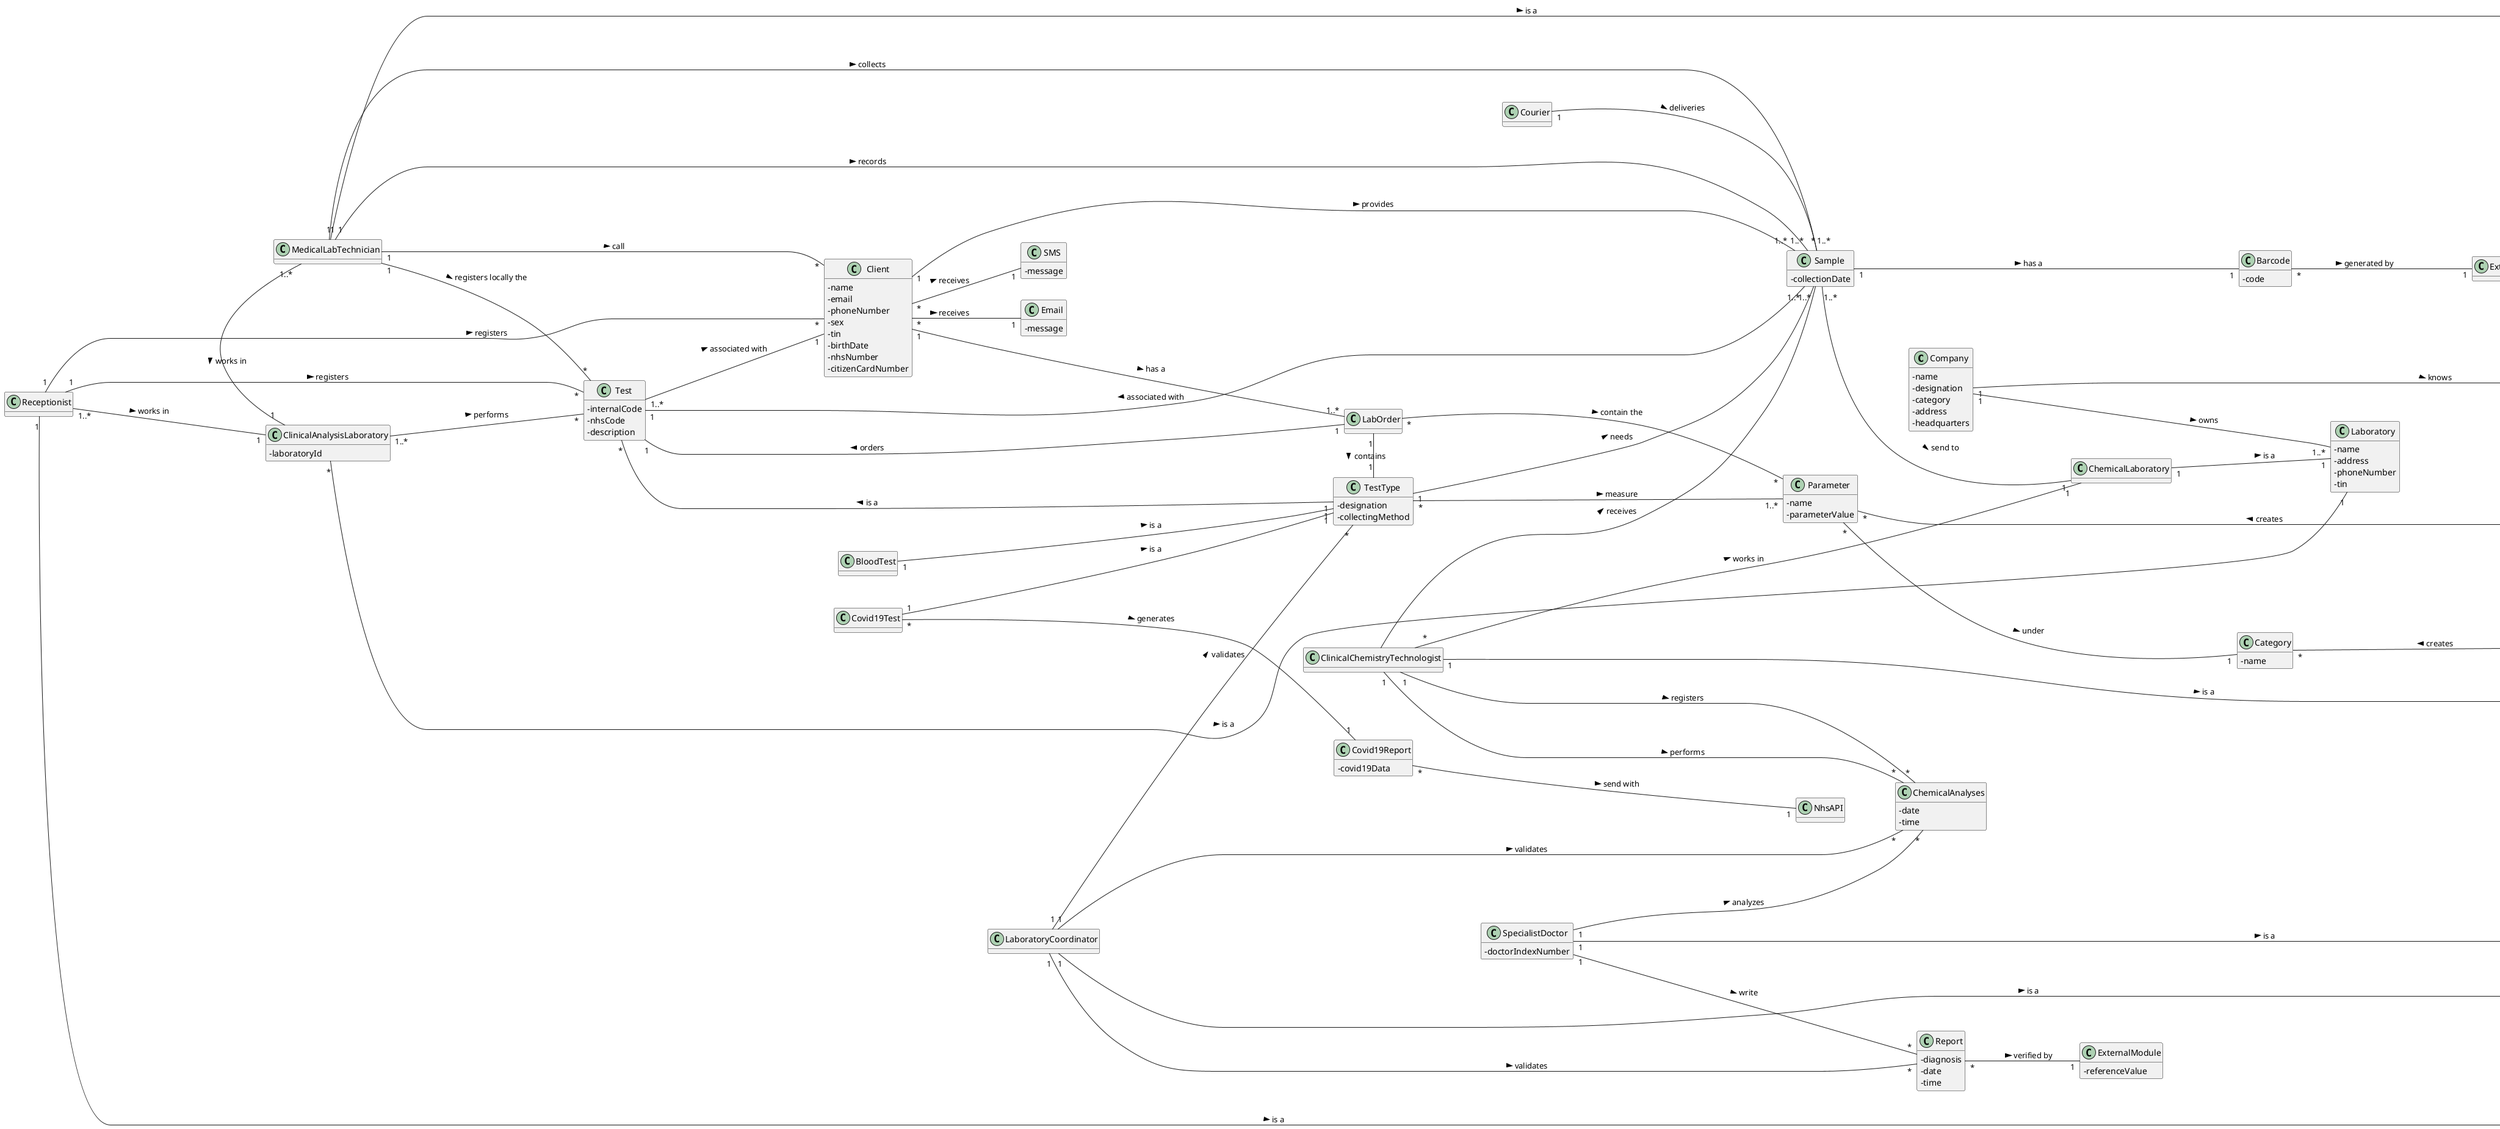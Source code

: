 @startuml
'https://plantuml.com/class-diagram

hide methods
left to right direction
skinparam classAttributeIconSize 0

class Company{
-name
-designation
-category
-address
-headquarters
}

class Employee{
-name
-address
-phoneNumber
-email
-employeeId
-organizationRole
-socCode
}

class TestType{
-designation
-collectingMethod
}

class SpecialistDoctor  {
-doctorIndexNumber
}

class Laboratory{
-name
-address
-phoneNumber
-tin
}

class Barcode{
-code
}

class Report{
-diagnosis
-date
-time
}

class Sample{
-collectionDate
}

class Test{
-internalCode
-nhsCode
-description
}

class Client{
 - name
 - email
 - phoneNumber
 - sex
 - tin
 - birthDate
 - nhsNumber
 - citizenCardNumber
}

class Receptionist{

}

class ClinicalAnalysisLaboratory{
-laboratoryId
}

class ChemicalAnalyses{
-date
-time
}

class Parameter{
-name
-parameterValue
}

class Category{
-name
}

class MedicalLabTechnician{

}

class ChemicalLaboratory{

}

class ClinicalChemistryTechnologist{

}

class LabOrder{

}

class LaboratoryCoordinator{

}

class Administrator{

}

class ExternalAPI{

}

class ExternalModule {
-referenceValue
}

class NhsAPI{

}

class BloodTest{

}

class Covid19Test{
}

class Covid19Report{
-covid19Data
}
class Courier{
}
class SMS{
-message
}
class Email{
-message
}


Company "1"----"*" Employee : knows >
Company "1"----"1..*" Laboratory : owns >
ClinicalAnalysisLaboratory "*"----"1" Laboratory : is a >
ChemicalLaboratory "1"---"1" Laboratory : is a >
MedicalLabTechnician "1"---"1" Employee : is a >
Administrator "1"---"1" Employee : is a >
ClinicalChemistryTechnologist "1"---"1" Employee : is a >
Receptionist "1"---"1" Employee : is a >
Receptionist "1"----"*" Client : registers >
Receptionist "1"----"*" Test : registers >
Client "1"----"1..*" LabOrder : has a >
LabOrder "1"----"1" Test : orders >
LabOrder "*"----"*" Parameter: contain the >
Test "*"----"1" TestType : < is a
TestType "1"----"1..*" Sample : needs >
TestType "*"----"1..*" Parameter : measure >
MedicalLabTechnician "1"----"*" Sample : collects >
MedicalLabTechnician "1"----"*" Test: registers locally the >
Sample "1"----"1" Barcode : has a >
Barcode "*"---"1" ExternalAPI : generated by >
ClinicalChemistryTechnologist "*"----"1" ChemicalLaboratory : works in >
ClinicalChemistryTechnologist "1"--"*" ChemicalAnalyses : performs >
Category "*"----"1" Administrator : < creates
Parameter "*"----"1" Category : under >
Parameter "*"----"1"Administrator : < creates
SpecialistDoctor "1"----"1" Employee : is a >
SpecialistDoctor "1"----"*" ChemicalAnalyses : analyzes >
SpecialistDoctor "1"----"*" Report : write >
LaboratoryCoordinator "1"----"1" Employee : is a >
LaboratoryCoordinator "1"----"*" Report : validates >
LaboratoryCoordinator "1"----"*" ChemicalAnalyses : validates >
Report "*"--"1" ExternalModule: verified by >
Covid19Test "1"----"1" TestType : is a >
BloodTest "1"----"1" TestType : is a >
Covid19Test "*"----"1" Covid19Report : generates >
Covid19Report "*"----"1" NhsAPI : send with >
Receptionist "1..*"----"1" ClinicalAnalysisLaboratory : works in >
ClinicalAnalysisLaboratory "1..*"----"*" Test : performs >
MedicalLabTechnician "1..*"-"1" ClinicalAnalysisLaboratory : works in >
LabOrder "1"-"1" TestType : contains >
MedicalLabTechnician "1"--"*" Client : call >
Client "1"--"1..*" Sample : provides >
Sample "1..*"---"1" ChemicalLaboratory : send to >
ClinicalChemistryTechnologist "1"-----"*" ChemicalAnalyses : registers >
Test "1..*"----"1" Client : associated with >
Sample "1..*"----"1" Test : associated with >
ClinicalChemistryTechnologist ---- Sample : receives >
Courier "1"---"1..*" Sample : deliveries >
LaboratoryCoordinator "1"---"*" TestType : validates >
MedicalLabTechnician "1"----"1..*" Sample : records >
Client "*"--"1" SMS : receives >
Client "*"--"1" Email : receives >



@enduml
